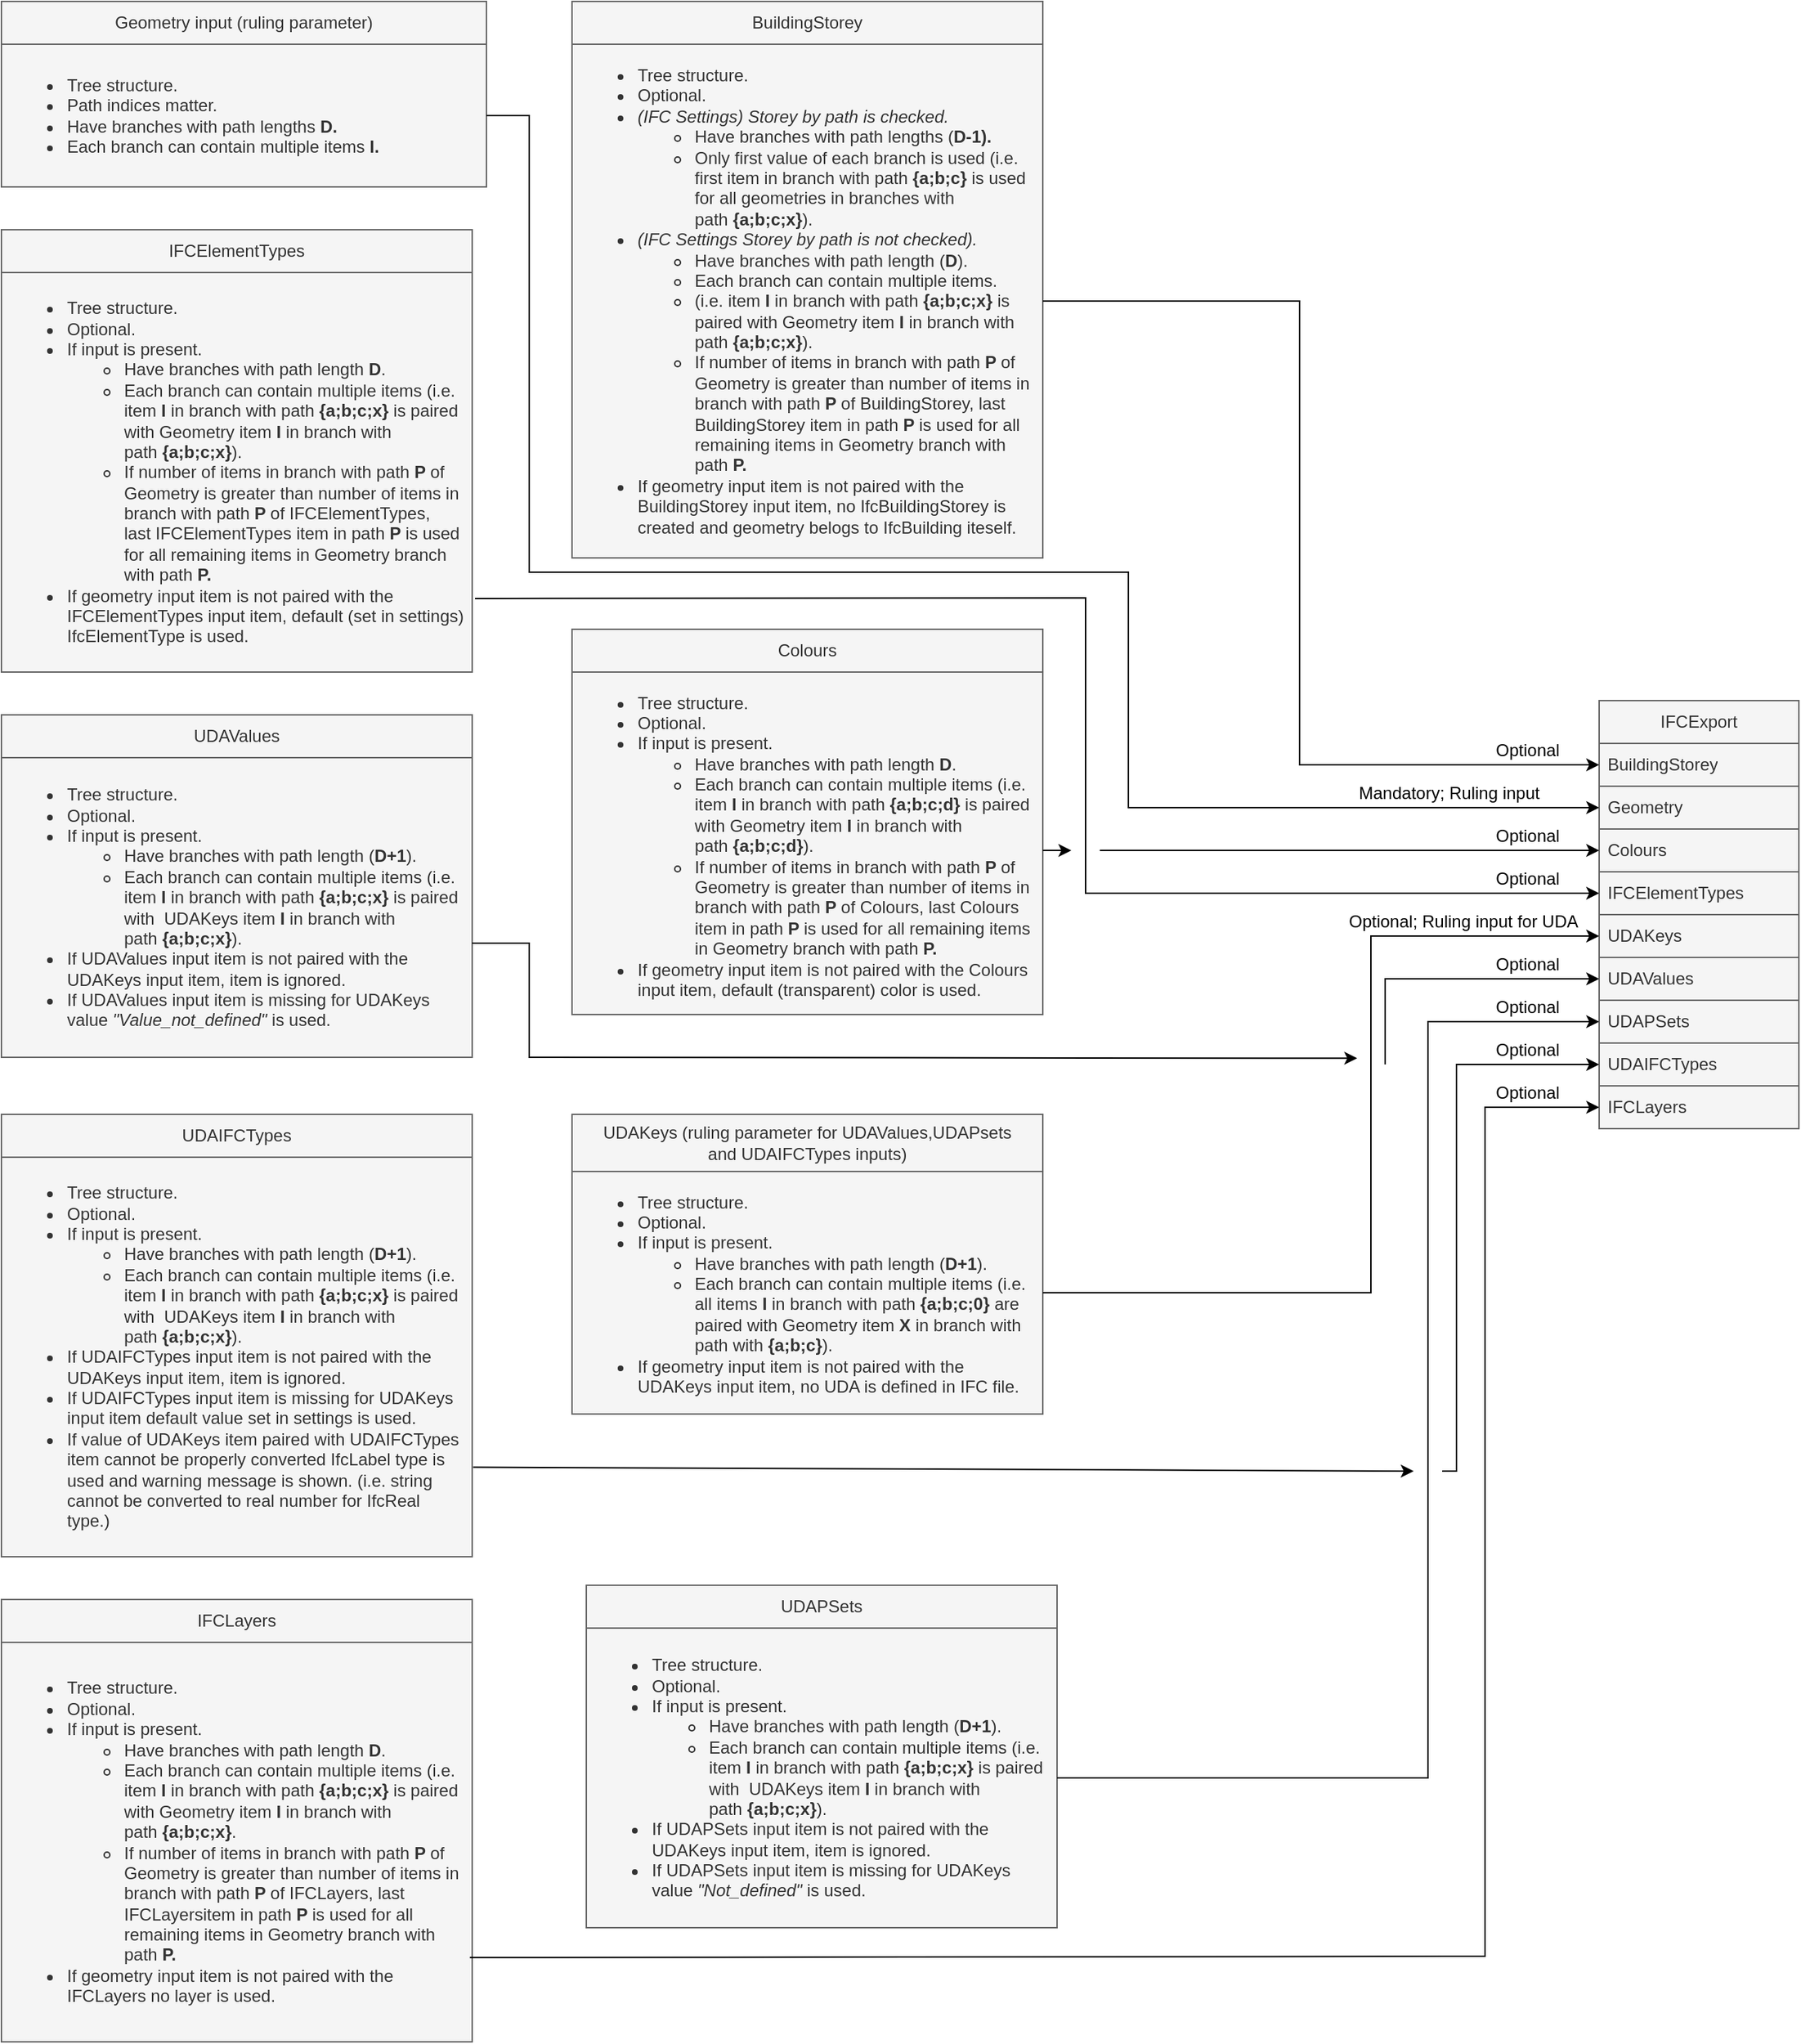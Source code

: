 <mxfile version="23.1.5" type="device">
  <diagram name="Page-1" id="8zU2l6T-Sbavtctgjgfz">
    <mxGraphModel dx="3457" dy="2635" grid="1" gridSize="10" guides="1" tooltips="1" connect="1" arrows="1" fold="1" page="1" pageScale="1" pageWidth="850" pageHeight="1100" math="0" shadow="0">
      <root>
        <mxCell id="0" />
        <mxCell id="1" parent="0" />
        <mxCell id="NbxyFVA988whH3VRByX9-1" value="IFCExport" style="swimlane;fontStyle=0;childLayout=stackLayout;horizontal=1;startSize=30;horizontalStack=0;resizeParent=1;resizeParentMax=0;resizeLast=0;collapsible=1;marginBottom=0;whiteSpace=wrap;html=1;rotation=0;rounded=0;strokeColor=#666666;fillColor=#f5f5f5;fontColor=#333333;" parent="1" vertex="1">
          <mxGeometry x="310" y="-580" width="140" height="300" as="geometry">
            <mxRectangle x="320" y="120" width="90" height="30" as="alternateBounds" />
          </mxGeometry>
        </mxCell>
        <mxCell id="NbxyFVA988whH3VRByX9-2" value="BuildingStorey" style="text;align=left;verticalAlign=middle;spacingLeft=4;spacingRight=4;overflow=hidden;points=[[0,0.5],[1,0.5]];portConstraint=eastwest;rotatable=0;whiteSpace=wrap;html=1;rotation=0;rounded=0;strokeColor=#666666;fillColor=#f5f5f5;fontColor=#333333;" parent="NbxyFVA988whH3VRByX9-1" vertex="1">
          <mxGeometry y="30" width="140" height="30" as="geometry" />
        </mxCell>
        <mxCell id="NbxyFVA988whH3VRByX9-3" value="Geometry" style="text;align=left;verticalAlign=middle;spacingLeft=4;spacingRight=4;overflow=hidden;points=[[0,0.5],[1,0.5]];portConstraint=eastwest;rotatable=0;whiteSpace=wrap;html=1;rotation=0;rounded=0;strokeColor=#666666;fillColor=#f5f5f5;fontColor=#333333;" parent="NbxyFVA988whH3VRByX9-1" vertex="1">
          <mxGeometry y="60" width="140" height="30" as="geometry" />
        </mxCell>
        <mxCell id="bsFWMnZwvuXCQbmCdaHQ-5" value="Colours" style="text;align=left;verticalAlign=middle;spacingLeft=4;spacingRight=4;overflow=hidden;points=[[0,0.5],[1,0.5]];portConstraint=eastwest;rotatable=0;whiteSpace=wrap;html=1;rotation=0;rounded=0;strokeColor=#666666;fillColor=#f5f5f5;fontColor=#333333;" parent="NbxyFVA988whH3VRByX9-1" vertex="1">
          <mxGeometry y="90" width="140" height="30" as="geometry" />
        </mxCell>
        <mxCell id="bsFWMnZwvuXCQbmCdaHQ-6" value="IFCElementTypes" style="text;align=left;verticalAlign=middle;spacingLeft=4;spacingRight=4;overflow=hidden;points=[[0,0.5],[1,0.5]];portConstraint=eastwest;rotatable=0;whiteSpace=wrap;html=1;rotation=0;rounded=0;strokeColor=#666666;fillColor=#f5f5f5;fontColor=#333333;" parent="NbxyFVA988whH3VRByX9-1" vertex="1">
          <mxGeometry y="120" width="140" height="30" as="geometry" />
        </mxCell>
        <mxCell id="bsFWMnZwvuXCQbmCdaHQ-11" value="UDAKeys" style="text;align=left;verticalAlign=middle;spacingLeft=4;spacingRight=4;overflow=hidden;points=[[0,0.5],[1,0.5]];portConstraint=eastwest;rotatable=0;whiteSpace=wrap;html=1;rotation=0;rounded=0;strokeColor=#666666;fillColor=#f5f5f5;fontColor=#333333;" parent="NbxyFVA988whH3VRByX9-1" vertex="1">
          <mxGeometry y="150" width="140" height="30" as="geometry" />
        </mxCell>
        <mxCell id="bsFWMnZwvuXCQbmCdaHQ-12" value="UDAValues" style="text;align=left;verticalAlign=middle;spacingLeft=4;spacingRight=4;overflow=hidden;points=[[0,0.5],[1,0.5]];portConstraint=eastwest;rotatable=0;whiteSpace=wrap;html=1;rotation=0;rounded=0;strokeColor=#666666;fillColor=#f5f5f5;fontColor=#333333;" parent="NbxyFVA988whH3VRByX9-1" vertex="1">
          <mxGeometry y="180" width="140" height="30" as="geometry" />
        </mxCell>
        <mxCell id="bsFWMnZwvuXCQbmCdaHQ-13" value="UDAPSets" style="text;align=left;verticalAlign=middle;spacingLeft=4;spacingRight=4;overflow=hidden;points=[[0,0.5],[1,0.5]];portConstraint=eastwest;rotatable=0;whiteSpace=wrap;html=1;rotation=0;rounded=0;strokeColor=#666666;fillColor=#f5f5f5;fontColor=#333333;" parent="NbxyFVA988whH3VRByX9-1" vertex="1">
          <mxGeometry y="210" width="140" height="30" as="geometry" />
        </mxCell>
        <mxCell id="bsFWMnZwvuXCQbmCdaHQ-14" value="UDAIFCTypes" style="text;align=left;verticalAlign=middle;spacingLeft=4;spacingRight=4;overflow=hidden;points=[[0,0.5],[1,0.5]];portConstraint=eastwest;rotatable=0;whiteSpace=wrap;html=1;rotation=0;rounded=0;strokeColor=#666666;fillColor=#f5f5f5;fontColor=#333333;" parent="NbxyFVA988whH3VRByX9-1" vertex="1">
          <mxGeometry y="240" width="140" height="30" as="geometry" />
        </mxCell>
        <mxCell id="bsFWMnZwvuXCQbmCdaHQ-15" value="IFCLayers" style="text;align=left;verticalAlign=middle;spacingLeft=4;spacingRight=4;overflow=hidden;points=[[0,0.5],[1,0.5]];portConstraint=eastwest;rotatable=0;whiteSpace=wrap;html=1;rotation=0;rounded=0;strokeColor=#666666;fillColor=#f5f5f5;fontColor=#333333;" parent="NbxyFVA988whH3VRByX9-1" vertex="1">
          <mxGeometry y="270" width="140" height="30" as="geometry" />
        </mxCell>
        <mxCell id="bsFWMnZwvuXCQbmCdaHQ-31" value="BuildingStorey" style="swimlane;fontStyle=0;childLayout=stackLayout;horizontal=1;startSize=30;horizontalStack=0;resizeParent=1;resizeParentMax=0;resizeLast=0;collapsible=1;marginBottom=0;whiteSpace=wrap;html=1;rotation=0;rounded=0;swimlaneLine=1;strokeColor=#666666;fillColor=#f5f5f5;fontColor=#333333;" parent="1" vertex="1">
          <mxGeometry x="-410" y="-1070" width="330" height="390" as="geometry">
            <mxRectangle x="320" y="120" width="90" height="30" as="alternateBounds" />
          </mxGeometry>
        </mxCell>
        <mxCell id="bsFWMnZwvuXCQbmCdaHQ-32" value="&lt;ul&gt;&lt;li&gt;Tree structure.&lt;/li&gt;&lt;li&gt;Optional.&lt;/li&gt;&lt;li style=&quot;border-color: var(--border-color);&quot;&gt;&lt;i&gt;(IFC Settings) Storey by path is checked.&lt;/i&gt;&amp;nbsp;&lt;/li&gt;&lt;ul&gt;&lt;li&gt;Have&amp;nbsp;branches with path lengths (&lt;b&gt;D-1).&lt;/b&gt;&lt;/li&gt;&lt;/ul&gt;&lt;ul&gt;&lt;li&gt;Only first value of each branch is used (i.e. first item in branch with path&amp;nbsp;&lt;b style=&quot;background-color: initial;&quot;&gt;{a;b;c}&lt;/b&gt;&lt;span style=&quot;background-color: initial;&quot;&gt; is used for all geometries in branches with path&amp;nbsp;&lt;/span&gt;&lt;b style=&quot;background-color: initial;&quot;&gt;{a;b;c;x}&lt;/b&gt;&lt;span style=&quot;background-color: initial;&quot;&gt;).&lt;/span&gt;&lt;/li&gt;&lt;/ul&gt;&lt;li&gt;&lt;i&gt;(IFC Settings Storey by path is not checked).&lt;/i&gt;&lt;/li&gt;&lt;ul&gt;&lt;li&gt;Have branches with path length (&lt;b&gt;D&lt;/b&gt;).&lt;/li&gt;&lt;li style=&quot;border-color: var(--border-color);&quot;&gt;Each branch can contain multiple items.&lt;/li&gt;&lt;li style=&quot;border-color: var(--border-color);&quot;&gt;(i.e. item &lt;b&gt;I &lt;/b&gt;in branch with path &lt;b&gt;{a;b;c;x}&lt;/b&gt; is paired with Geometry item &lt;b&gt;I &lt;/b&gt;in branch with path&amp;nbsp;&lt;b style=&quot;border-color: var(--border-color);&quot;&gt;{a;b;c;x}&lt;/b&gt;).&lt;/li&gt;&lt;li style=&quot;border-color: var(--border-color);&quot;&gt;If number of items in branch with path &lt;b&gt;P &lt;/b&gt;of Geometry is greater than number of items in branch with path &lt;b&gt;P &lt;/b&gt;of&amp;nbsp;BuildingStorey, last BuildingStorey item in path &lt;b&gt;P &lt;/b&gt;is used for all remaining items in Geometry branch with path &lt;b&gt;P.&lt;/b&gt;&lt;/li&gt;&lt;/ul&gt;&lt;li&gt;If geometry input item is not paired with the BuildingStorey input item, no IfcBuildingStorey is created and geometry belogs to IfcBuilding iteself.&lt;/li&gt;&lt;/ul&gt;" style="text;align=left;verticalAlign=middle;spacingLeft=4;spacingRight=4;overflow=hidden;points=[[0,0.5],[1,0.5]];portConstraint=eastwest;rotatable=0;whiteSpace=wrap;html=1;rotation=0;rounded=0;glass=0;strokeColor=#666666;fillColor=#f5f5f5;fontColor=#333333;" parent="bsFWMnZwvuXCQbmCdaHQ-31" vertex="1">
          <mxGeometry y="30" width="330" height="360" as="geometry" />
        </mxCell>
        <mxCell id="bsFWMnZwvuXCQbmCdaHQ-42" value="Geometry input (ruling parameter)" style="swimlane;fontStyle=0;childLayout=stackLayout;horizontal=1;startSize=30;horizontalStack=0;resizeParent=1;resizeParentMax=0;resizeLast=0;collapsible=1;marginBottom=0;whiteSpace=wrap;html=1;rotation=0;swimlaneBody=1;rounded=0;swimlaneLine=1;strokeColor=#666666;fillColor=#f5f5f5;fontColor=#333333;" parent="1" vertex="1">
          <mxGeometry x="-810" y="-1070" width="340" height="130" as="geometry">
            <mxRectangle x="320" y="120" width="90" height="30" as="alternateBounds" />
          </mxGeometry>
        </mxCell>
        <mxCell id="bsFWMnZwvuXCQbmCdaHQ-43" value="&lt;ul&gt;&lt;li&gt;Tree structure.&lt;/li&gt;&lt;li&gt;&lt;span style=&quot;background-color: initial;&quot;&gt;Path indices matter.&lt;/span&gt;&lt;br&gt;&lt;/li&gt;&lt;li&gt;Have branches with path lengths&amp;nbsp;&lt;b&gt;D.&lt;/b&gt;&lt;/li&gt;&lt;li style=&quot;&quot;&gt;Each branch can contain multiple items &lt;b&gt;I.&lt;/b&gt;&lt;/li&gt;&lt;/ul&gt;" style="text;align=left;verticalAlign=middle;spacingLeft=4;spacingRight=4;overflow=hidden;points=[[0,0.5],[1,0.5]];portConstraint=eastwest;rotatable=0;whiteSpace=wrap;html=1;rotation=0;rounded=0;strokeColor=#666666;fillColor=#f5f5f5;fontColor=#333333;" parent="bsFWMnZwvuXCQbmCdaHQ-42" vertex="1">
          <mxGeometry y="30" width="340" height="100" as="geometry" />
        </mxCell>
        <mxCell id="bsFWMnZwvuXCQbmCdaHQ-46" value="Colours" style="swimlane;fontStyle=0;childLayout=stackLayout;horizontal=1;startSize=30;horizontalStack=0;resizeParent=1;resizeParentMax=0;resizeLast=0;collapsible=1;marginBottom=0;whiteSpace=wrap;html=1;rotation=0;rounded=0;strokeColor=#666666;fillColor=#f5f5f5;fontColor=#333333;" parent="1" vertex="1">
          <mxGeometry x="-410" y="-630" width="330" height="270" as="geometry">
            <mxRectangle x="320" y="120" width="90" height="30" as="alternateBounds" />
          </mxGeometry>
        </mxCell>
        <mxCell id="bsFWMnZwvuXCQbmCdaHQ-47" value="&lt;ul&gt;&lt;li&gt;Tree structure.&lt;/li&gt;&lt;li&gt;Optional.&lt;/li&gt;&lt;li&gt;If input is present.&amp;nbsp;&lt;/li&gt;&lt;ul&gt;&lt;li&gt;Have branches with path length &lt;b style=&quot;background-color: initial;&quot;&gt;D&lt;/b&gt;&lt;span style=&quot;background-color: initial;&quot;&gt;.&lt;/span&gt;&lt;/li&gt;&lt;li style=&quot;border-color: var(--border-color);&quot;&gt;Each branch can contain multiple items (i.e. item &lt;b style=&quot;background-color: initial;&quot;&gt;I &lt;/b&gt;&lt;span style=&quot;background-color: initial;&quot;&gt;in branch with path &lt;b&gt;{a;b;c;d}&lt;/b&gt; is paired with Geometry item &lt;/span&gt;&lt;b style=&quot;background-color: initial;&quot;&gt;I &lt;/b&gt;&lt;span style=&quot;background-color: initial;&quot;&gt;in branch with path&amp;nbsp;&lt;b style=&quot;border-color: var(--border-color);&quot;&gt;{a;b;c;d}&lt;/b&gt;).&lt;/span&gt;&lt;/li&gt;&lt;li style=&quot;border-color: var(--border-color);&quot;&gt;If number of items in branch with path &lt;b&gt;P &lt;/b&gt;of Geometry is greater than number of items in branch with path &lt;b&gt;P &lt;/b&gt;of&amp;nbsp;Colours, last Colours item in path &lt;b&gt;P &lt;/b&gt;is used for all remaining items in Geometry branch with path &lt;b&gt;P.&lt;/b&gt;&lt;/li&gt;&lt;/ul&gt;&lt;li&gt;If geometry input item is not paired with the Colours input item, default (transparent) color is used.&lt;/li&gt;&lt;/ul&gt;" style="text;align=left;verticalAlign=middle;spacingLeft=4;spacingRight=4;overflow=hidden;points=[[0,0.5],[1,0.5]];portConstraint=eastwest;rotatable=0;whiteSpace=wrap;html=1;rotation=0;rounded=0;strokeColor=#666666;fillColor=#f5f5f5;fontColor=#333333;" parent="bsFWMnZwvuXCQbmCdaHQ-46" vertex="1">
          <mxGeometry y="30" width="330" height="240" as="geometry" />
        </mxCell>
        <mxCell id="bsFWMnZwvuXCQbmCdaHQ-49" value="IFCLayers" style="swimlane;fontStyle=0;childLayout=stackLayout;horizontal=1;startSize=30;horizontalStack=0;resizeParent=1;resizeParentMax=0;resizeLast=0;collapsible=1;marginBottom=0;whiteSpace=wrap;html=1;rotation=0;rounded=0;strokeColor=#666666;fillColor=#f5f5f5;fontColor=#333333;" parent="1" vertex="1">
          <mxGeometry x="-810" y="50" width="330" height="310" as="geometry">
            <mxRectangle x="320" y="120" width="90" height="30" as="alternateBounds" />
          </mxGeometry>
        </mxCell>
        <mxCell id="bsFWMnZwvuXCQbmCdaHQ-50" value="&lt;ul&gt;&lt;li&gt;Tree structure.&lt;/li&gt;&lt;li&gt;Optional.&lt;/li&gt;&lt;li&gt;If input is present.&amp;nbsp;&lt;/li&gt;&lt;ul&gt;&lt;li&gt;Have branches with path length &lt;b style=&quot;background-color: initial;&quot;&gt;D&lt;/b&gt;&lt;span style=&quot;background-color: initial;&quot;&gt;.&lt;/span&gt;&lt;/li&gt;&lt;li style=&quot;border-color: var(--border-color);&quot;&gt;Each branch can contain multiple items (i.e. item &lt;b style=&quot;background-color: initial;&quot;&gt;I &lt;/b&gt;&lt;span style=&quot;background-color: initial;&quot;&gt;in branch with path&amp;nbsp;&lt;/span&gt;&lt;b style=&quot;background-color: initial; border-color: var(--border-color);&quot;&gt;{a;b;c;x}&lt;/b&gt;&lt;span style=&quot;background-color: initial;&quot;&gt;&amp;nbsp;is paired with Geometry item &lt;/span&gt;&lt;b style=&quot;background-color: initial;&quot;&gt;I &lt;/b&gt;&lt;span style=&quot;background-color: initial;&quot;&gt;in branch with path&amp;nbsp;&lt;b style=&quot;border-color: var(--border-color); background-color: initial;&quot;&gt;{a;b;c;x}&lt;/b&gt;.&lt;/span&gt;&lt;/li&gt;&lt;li style=&quot;border-color: var(--border-color);&quot;&gt;If number of items in branch with path &lt;b&gt;P &lt;/b&gt;of Geometry is greater than number of items in branch with path &lt;b&gt;P &lt;/b&gt;of&amp;nbsp;IFCLayers, last IFCLayersitem in path &lt;b&gt;P &lt;/b&gt;is used for all remaining items in Geometry branch with path &lt;b&gt;P.&lt;/b&gt;&lt;/li&gt;&lt;/ul&gt;&lt;li&gt;If geometry input item is not paired with the IFCLayers no layer is used.&lt;/li&gt;&lt;/ul&gt;" style="text;align=left;verticalAlign=middle;spacingLeft=4;spacingRight=4;overflow=hidden;points=[[0,0.5],[1,0.5]];portConstraint=eastwest;rotatable=0;whiteSpace=wrap;html=1;rotation=0;rounded=0;strokeColor=#666666;fillColor=#f5f5f5;fontColor=#333333;" parent="bsFWMnZwvuXCQbmCdaHQ-49" vertex="1">
          <mxGeometry y="30" width="330" height="280" as="geometry" />
        </mxCell>
        <mxCell id="bsFWMnZwvuXCQbmCdaHQ-53" style="edgeStyle=none;rounded=0;orthogonalLoop=1;jettySize=auto;html=1;entryX=0;entryY=0.5;entryDx=0;entryDy=0;exitX=1;exitY=0.5;exitDx=0;exitDy=0;fontColor=default;strokeColor=#000000;" parent="1" source="bsFWMnZwvuXCQbmCdaHQ-43" target="NbxyFVA988whH3VRByX9-3" edge="1">
          <mxGeometry relative="1" as="geometry">
            <Array as="points">
              <mxPoint x="-440" y="-990" />
              <mxPoint x="-440" y="-670" />
              <mxPoint x="-230" y="-670" />
              <mxPoint x="-20" y="-670" />
              <mxPoint x="-20" y="-505" />
            </Array>
          </mxGeometry>
        </mxCell>
        <mxCell id="bsFWMnZwvuXCQbmCdaHQ-54" style="edgeStyle=none;rounded=0;orthogonalLoop=1;jettySize=auto;html=1;entryX=0;entryY=0.5;entryDx=0;entryDy=0;exitX=1;exitY=0.5;exitDx=0;exitDy=0;fontColor=default;strokeColor=#000000;fillColor=#f5f5f5;" parent="1" source="bsFWMnZwvuXCQbmCdaHQ-32" target="NbxyFVA988whH3VRByX9-2" edge="1">
          <mxGeometry relative="1" as="geometry">
            <mxPoint x="130" y="-634" as="sourcePoint" />
            <Array as="points">
              <mxPoint x="100" y="-860" />
              <mxPoint x="100" y="-535" />
            </Array>
          </mxGeometry>
        </mxCell>
        <mxCell id="bsFWMnZwvuXCQbmCdaHQ-56" style="edgeStyle=none;rounded=0;orthogonalLoop=1;jettySize=auto;html=1;entryX=0;entryY=0.5;entryDx=0;entryDy=0;exitX=0.995;exitY=0.789;exitDx=0;exitDy=0;exitPerimeter=0;fontColor=default;strokeColor=#000000;" parent="1" source="bsFWMnZwvuXCQbmCdaHQ-50" target="bsFWMnZwvuXCQbmCdaHQ-15" edge="1">
          <mxGeometry relative="1" as="geometry">
            <mxPoint x="180" y="-270" as="targetPoint" />
            <Array as="points">
              <mxPoint x="230" y="300" />
              <mxPoint x="230" y="-295" />
            </Array>
          </mxGeometry>
        </mxCell>
        <mxCell id="bsFWMnZwvuXCQbmCdaHQ-57" value="IFCElementTypes" style="swimlane;fontStyle=0;childLayout=stackLayout;horizontal=1;startSize=30;horizontalStack=0;resizeParent=1;resizeParentMax=0;resizeLast=0;collapsible=1;marginBottom=0;whiteSpace=wrap;html=1;rotation=0;rounded=0;strokeColor=#666666;fillColor=#f5f5f5;fontColor=#333333;" parent="1" vertex="1">
          <mxGeometry x="-810" y="-910" width="330" height="310" as="geometry">
            <mxRectangle x="320" y="120" width="90" height="30" as="alternateBounds" />
          </mxGeometry>
        </mxCell>
        <mxCell id="bsFWMnZwvuXCQbmCdaHQ-58" value="&lt;ul&gt;&lt;li&gt;Tree structure.&lt;/li&gt;&lt;li&gt;Optional.&lt;/li&gt;&lt;li&gt;If input is present.&amp;nbsp;&lt;/li&gt;&lt;ul&gt;&lt;li&gt;Have branches with path length &lt;b style=&quot;background-color: initial;&quot;&gt;D&lt;/b&gt;&lt;span style=&quot;background-color: initial;&quot;&gt;.&lt;/span&gt;&lt;/li&gt;&lt;li style=&quot;border-color: var(--border-color);&quot;&gt;Each branch can contain multiple items (i.e. item &lt;b style=&quot;background-color: initial;&quot;&gt;I &lt;/b&gt;&lt;span style=&quot;background-color: initial;&quot;&gt;in branch with path&amp;nbsp;&lt;b style=&quot;border-color: var(--border-color);&quot;&gt;{a;b;c;x}&lt;/b&gt;&amp;nbsp;is paired with Geometry item &lt;/span&gt;&lt;b style=&quot;background-color: initial;&quot;&gt;I &lt;/b&gt;&lt;span style=&quot;background-color: initial;&quot;&gt;in branch with path&amp;nbsp;&lt;b style=&quot;border-color: var(--border-color);&quot;&gt;{a;b;c;x}&lt;/b&gt;).&lt;/span&gt;&lt;/li&gt;&lt;li style=&quot;border-color: var(--border-color);&quot;&gt;If number of items in branch with path &lt;b&gt;P &lt;/b&gt;of Geometry is greater than number of items in branch with path &lt;b&gt;P &lt;/b&gt;of&amp;nbsp;IFCElementTypes, last&amp;nbsp;IFCElementTypes item in path &lt;b&gt;P &lt;/b&gt;is used for all remaining items in Geometry branch with path &lt;b&gt;P.&lt;/b&gt;&lt;/li&gt;&lt;/ul&gt;&lt;li&gt;If geometry input item is not paired with the IFCElementTypes&amp;nbsp;input item, default (set in settings) IfcElementType is used.&lt;/li&gt;&lt;/ul&gt;" style="text;align=left;verticalAlign=middle;spacingLeft=4;spacingRight=4;overflow=hidden;points=[[0,0.5],[1,0.5]];portConstraint=eastwest;rotatable=0;whiteSpace=wrap;html=1;rotation=0;rounded=0;strokeColor=#666666;fillColor=#f5f5f5;fontColor=#333333;" parent="bsFWMnZwvuXCQbmCdaHQ-57" vertex="1">
          <mxGeometry y="30" width="330" height="280" as="geometry" />
        </mxCell>
        <mxCell id="bsFWMnZwvuXCQbmCdaHQ-62" value="Optional" style="text;html=1;strokeColor=none;fillColor=none;align=center;verticalAlign=middle;whiteSpace=wrap;rounded=0;rotation=0;fontColor=#000000;labelBackgroundColor=none;" parent="1" vertex="1">
          <mxGeometry x="230" y="-560" width="60" height="30" as="geometry" />
        </mxCell>
        <mxCell id="bsFWMnZwvuXCQbmCdaHQ-66" value="Mandatory; Ruling input" style="text;html=1;strokeColor=none;fillColor=none;align=center;verticalAlign=middle;whiteSpace=wrap;rounded=0;rotation=0;fontColor=#000000;labelBackgroundColor=none;" parent="1" vertex="1">
          <mxGeometry x="110" y="-530" width="190" height="30" as="geometry" />
        </mxCell>
        <mxCell id="bsFWMnZwvuXCQbmCdaHQ-67" value="Optional" style="text;html=1;strokeColor=none;fillColor=none;align=center;verticalAlign=middle;whiteSpace=wrap;rounded=0;rotation=0;fontColor=#000000;labelBackgroundColor=none;" parent="1" vertex="1">
          <mxGeometry x="230" y="-500" width="60" height="30" as="geometry" />
        </mxCell>
        <mxCell id="bsFWMnZwvuXCQbmCdaHQ-69" style="edgeStyle=none;rounded=0;orthogonalLoop=1;jettySize=auto;html=1;entryX=0;entryY=0.5;entryDx=0;entryDy=0;exitX=1.006;exitY=0.816;exitDx=0;exitDy=0;exitPerimeter=0;fontColor=default;strokeColor=#000000;" parent="1" source="bsFWMnZwvuXCQbmCdaHQ-58" target="bsFWMnZwvuXCQbmCdaHQ-6" edge="1">
          <mxGeometry relative="1" as="geometry">
            <Array as="points">
              <mxPoint x="-50" y="-652" />
              <mxPoint x="-50" y="-445" />
            </Array>
          </mxGeometry>
        </mxCell>
        <mxCell id="bsFWMnZwvuXCQbmCdaHQ-70" value="Optional" style="text;html=1;strokeColor=none;fillColor=none;align=center;verticalAlign=middle;whiteSpace=wrap;rounded=0;rotation=0;fontColor=#000000;labelBackgroundColor=none;" parent="1" vertex="1">
          <mxGeometry x="230" y="-470" width="60" height="30" as="geometry" />
        </mxCell>
        <mxCell id="bsFWMnZwvuXCQbmCdaHQ-73" value="UDAKeys (ruling parameter for UDAValues,UDAPsets&lt;br&gt;and UDAIFCTypes&amp;nbsp;inputs)" style="swimlane;fontStyle=0;childLayout=stackLayout;horizontal=1;startSize=40;horizontalStack=0;resizeParent=1;resizeParentMax=0;resizeLast=0;collapsible=1;marginBottom=0;whiteSpace=wrap;html=1;rotation=0;rounded=0;strokeColor=#666666;fillColor=#f5f5f5;fontColor=#333333;" parent="1" vertex="1">
          <mxGeometry x="-410" y="-290" width="330" height="210" as="geometry">
            <mxRectangle x="555" y="460" width="90" height="30" as="alternateBounds" />
          </mxGeometry>
        </mxCell>
        <mxCell id="bsFWMnZwvuXCQbmCdaHQ-74" value="&lt;ul&gt;&lt;li&gt;Tree structure.&lt;/li&gt;&lt;li&gt;Optional.&lt;/li&gt;&lt;li&gt;If input is present.&amp;nbsp;&lt;/li&gt;&lt;ul&gt;&lt;li&gt;Have branches with path length (&lt;b style=&quot;background-color: initial;&quot;&gt;D+1&lt;/b&gt;&lt;span style=&quot;background-color: initial;&quot;&gt;).&lt;/span&gt;&lt;/li&gt;&lt;li style=&quot;border-color: var(--border-color);&quot;&gt;Each branch can contain multiple items (i.e. all items&amp;nbsp;&lt;b style=&quot;background-color: initial;&quot;&gt;I &lt;/b&gt;&lt;span style=&quot;background-color: initial;&quot;&gt;in branch with path&amp;nbsp;&lt;/span&gt;&lt;span style=&quot;background-color: initial;&quot;&gt;&lt;b style=&quot;border-color: var(--border-color); background-color: initial;&quot;&gt;{a;b;c;0}&lt;/b&gt;&amp;nbsp;are paired with Geometry item &lt;/span&gt;&lt;b style=&quot;background-color: initial;&quot;&gt;X&amp;nbsp;&lt;/b&gt;&lt;span style=&quot;background-color: initial;&quot;&gt;in branch with path with&amp;nbsp;&lt;b style=&quot;border-color: var(--border-color); background-color: initial;&quot;&gt;{a;b;c}&lt;/b&gt;).&lt;/span&gt;&lt;/li&gt;&lt;/ul&gt;&lt;li&gt;If geometry input item is not paired with the UDAKeys input item, no UDA is defined in IFC file.&lt;/li&gt;&lt;/ul&gt;" style="text;align=left;verticalAlign=middle;spacingLeft=4;spacingRight=4;overflow=hidden;points=[[0,0.5],[1,0.5]];portConstraint=eastwest;rotatable=0;whiteSpace=wrap;html=1;rotation=0;rounded=0;strokeColor=#666666;fillColor=#f5f5f5;fontColor=#333333;" parent="bsFWMnZwvuXCQbmCdaHQ-73" vertex="1">
          <mxGeometry y="40" width="330" height="170" as="geometry" />
        </mxCell>
        <mxCell id="bsFWMnZwvuXCQbmCdaHQ-75" style="edgeStyle=none;rounded=0;orthogonalLoop=1;jettySize=auto;html=1;entryX=0;entryY=0.5;entryDx=0;entryDy=0;fontColor=default;strokeColor=#000000;" parent="1" source="bsFWMnZwvuXCQbmCdaHQ-74" target="bsFWMnZwvuXCQbmCdaHQ-11" edge="1">
          <mxGeometry relative="1" as="geometry">
            <Array as="points">
              <mxPoint x="150" y="-165" />
              <mxPoint x="150" y="-415" />
            </Array>
          </mxGeometry>
        </mxCell>
        <mxCell id="bsFWMnZwvuXCQbmCdaHQ-76" value="Optional; Ruling input for UDA" style="text;html=1;strokeColor=none;fillColor=none;align=center;verticalAlign=middle;whiteSpace=wrap;rounded=0;rotation=0;fontColor=#000000;labelBackgroundColor=none;" parent="1" vertex="1">
          <mxGeometry x="120" y="-440" width="190" height="30" as="geometry" />
        </mxCell>
        <mxCell id="bsFWMnZwvuXCQbmCdaHQ-77" value="UDAValues" style="swimlane;fontStyle=0;childLayout=stackLayout;horizontal=1;startSize=30;horizontalStack=0;resizeParent=1;resizeParentMax=0;resizeLast=0;collapsible=1;marginBottom=0;whiteSpace=wrap;html=1;rotation=0;rounded=0;strokeColor=#666666;fillColor=#f5f5f5;fontColor=#333333;" parent="1" vertex="1">
          <mxGeometry x="-810" y="-570" width="330" height="240" as="geometry">
            <mxRectangle x="555" y="460" width="90" height="30" as="alternateBounds" />
          </mxGeometry>
        </mxCell>
        <mxCell id="bsFWMnZwvuXCQbmCdaHQ-78" value="&lt;ul&gt;&lt;li&gt;Tree structure.&lt;/li&gt;&lt;li&gt;Optional.&lt;/li&gt;&lt;li&gt;If input is present.&amp;nbsp;&lt;/li&gt;&lt;ul&gt;&lt;li&gt;Have branches with path length (&lt;b style=&quot;background-color: initial;&quot;&gt;D+1&lt;/b&gt;&lt;span style=&quot;background-color: initial;&quot;&gt;).&lt;/span&gt;&lt;/li&gt;&lt;li style=&quot;border-color: var(--border-color);&quot;&gt;Each branch can contain multiple items (i.e. item&amp;nbsp;&lt;b style=&quot;background-color: initial;&quot;&gt;I &lt;/b&gt;&lt;span style=&quot;background-color: initial;&quot;&gt;in branch with path&amp;nbsp;&lt;/span&gt;&lt;b style=&quot;background-color: initial; border-color: var(--border-color);&quot;&gt;{a;b;c;x}&lt;/b&gt;&lt;span style=&quot;background-color: initial;&quot;&gt;&amp;nbsp;is paired with&amp;nbsp; UDAKeys item &lt;/span&gt;&lt;b style=&quot;background-color: initial;&quot;&gt;I&amp;nbsp;&lt;/b&gt;&lt;span style=&quot;background-color: initial;&quot;&gt;in branch with path&amp;nbsp;&lt;/span&gt;&lt;b style=&quot;background-color: initial; border-color: var(--border-color);&quot;&gt;{a;b;c;x}&lt;/b&gt;&lt;span style=&quot;background-color: initial;&quot;&gt;).&lt;/span&gt;&lt;/li&gt;&lt;/ul&gt;&lt;li&gt;If UDAValues input item is not paired with the UDAKeys input item, item is ignored.&lt;/li&gt;&lt;li&gt;If UDAValues input item is missing for UDAKeys value &lt;i&gt;&quot;Value_not_defined&quot; &lt;/i&gt;is used.&lt;/li&gt;&lt;/ul&gt;" style="text;align=left;verticalAlign=middle;spacingLeft=4;spacingRight=4;overflow=hidden;points=[[0,0.5],[1,0.5]];portConstraint=eastwest;rotatable=0;whiteSpace=wrap;html=1;rotation=0;rounded=0;strokeColor=#666666;fillColor=#f5f5f5;fontColor=#333333;" parent="bsFWMnZwvuXCQbmCdaHQ-77" vertex="1">
          <mxGeometry y="30" width="330" height="210" as="geometry" />
        </mxCell>
        <mxCell id="bsFWMnZwvuXCQbmCdaHQ-79" style="edgeStyle=none;rounded=0;orthogonalLoop=1;jettySize=auto;html=1;entryX=0;entryY=0.5;entryDx=0;entryDy=0;exitX=1;exitY=0.5;exitDx=0;exitDy=0;fontColor=default;strokeColor=#000000;" parent="1" source="bsFWMnZwvuXCQbmCdaHQ-91" target="bsFWMnZwvuXCQbmCdaHQ-12" edge="1">
          <mxGeometry relative="1" as="geometry">
            <mxPoint x="-480" y="-410" as="sourcePoint" />
            <Array as="points">
              <mxPoint x="160" y="-330" />
              <mxPoint x="160" y="-385" />
            </Array>
          </mxGeometry>
        </mxCell>
        <mxCell id="bsFWMnZwvuXCQbmCdaHQ-80" value="Optional" style="text;html=1;strokeColor=none;fillColor=none;align=center;verticalAlign=middle;whiteSpace=wrap;rounded=0;rotation=0;fontColor=#000000;labelBackgroundColor=none;" parent="1" vertex="1">
          <mxGeometry x="230" y="-410" width="60" height="30" as="geometry" />
        </mxCell>
        <mxCell id="bsFWMnZwvuXCQbmCdaHQ-81" value="UDAPSets" style="swimlane;fontStyle=0;childLayout=stackLayout;horizontal=1;startSize=30;horizontalStack=0;resizeParent=1;resizeParentMax=0;resizeLast=0;collapsible=1;marginBottom=0;whiteSpace=wrap;html=1;rotation=0;rounded=0;strokeColor=#666666;fillColor=#f5f5f5;fontColor=#333333;" parent="1" vertex="1">
          <mxGeometry x="-400" y="40" width="330" height="240" as="geometry">
            <mxRectangle x="555" y="460" width="90" height="30" as="alternateBounds" />
          </mxGeometry>
        </mxCell>
        <mxCell id="bsFWMnZwvuXCQbmCdaHQ-82" value="&lt;ul&gt;&lt;li&gt;Tree structure.&lt;/li&gt;&lt;li&gt;Optional.&lt;/li&gt;&lt;li&gt;If input is present.&amp;nbsp;&lt;/li&gt;&lt;ul&gt;&lt;li&gt;Have branches with path length (&lt;b style=&quot;background-color: initial;&quot;&gt;D+1&lt;/b&gt;&lt;span style=&quot;background-color: initial;&quot;&gt;).&lt;/span&gt;&lt;/li&gt;&lt;li style=&quot;border-color: var(--border-color);&quot;&gt;Each branch can contain multiple items (i.e. item&amp;nbsp;&lt;b style=&quot;background-color: initial;&quot;&gt;I &lt;/b&gt;&lt;span style=&quot;background-color: initial;&quot;&gt;in branch with path&amp;nbsp;&lt;b style=&quot;border-color: var(--border-color); background-color: initial;&quot;&gt;{a;b;c;x}&lt;/b&gt;&lt;/span&gt;&lt;span style=&quot;background-color: initial;&quot;&gt;&amp;nbsp;is paired with&amp;nbsp; UDAKeys item &lt;/span&gt;&lt;b style=&quot;background-color: initial;&quot;&gt;I&amp;nbsp;&lt;/b&gt;&lt;span style=&quot;background-color: initial;&quot;&gt;in branch with path&amp;nbsp;&lt;b style=&quot;border-color: var(--border-color); background-color: initial;&quot;&gt;{a;b;c;x}&lt;/b&gt;).&lt;/span&gt;&lt;/li&gt;&lt;/ul&gt;&lt;li&gt;If&amp;nbsp;UDAPSets input item is not paired with the UDAKeys input item, item is ignored.&lt;/li&gt;&lt;li&gt;If UDAPSets input item is missing for UDAKeys value &lt;i&gt;&quot;Not_defined&quot; &lt;/i&gt;is used.&lt;/li&gt;&lt;/ul&gt;" style="text;align=left;verticalAlign=middle;spacingLeft=4;spacingRight=4;overflow=hidden;points=[[0,0.5],[1,0.5]];portConstraint=eastwest;rotatable=0;whiteSpace=wrap;html=1;rotation=0;strokeColor=#666666;fillColor=#f5f5f5;fontColor=#333333;" parent="bsFWMnZwvuXCQbmCdaHQ-81" vertex="1">
          <mxGeometry y="30" width="330" height="210" as="geometry" />
        </mxCell>
        <mxCell id="bsFWMnZwvuXCQbmCdaHQ-83" style="edgeStyle=none;rounded=0;orthogonalLoop=1;jettySize=auto;html=1;entryX=0;entryY=0.5;entryDx=0;entryDy=0;fontColor=default;strokeColor=#000000;" parent="1" source="bsFWMnZwvuXCQbmCdaHQ-82" target="bsFWMnZwvuXCQbmCdaHQ-13" edge="1">
          <mxGeometry relative="1" as="geometry">
            <Array as="points">
              <mxPoint x="190" y="175" />
              <mxPoint x="190" y="-355" />
            </Array>
          </mxGeometry>
        </mxCell>
        <mxCell id="bsFWMnZwvuXCQbmCdaHQ-84" value="Optional" style="text;html=1;strokeColor=none;fillColor=none;align=center;verticalAlign=middle;whiteSpace=wrap;rounded=0;rotation=0;fontColor=#000000;labelBackgroundColor=none;" parent="1" vertex="1">
          <mxGeometry x="230" y="-380" width="60" height="30" as="geometry" />
        </mxCell>
        <mxCell id="bsFWMnZwvuXCQbmCdaHQ-85" value="UDAIFCTypes" style="swimlane;fontStyle=0;childLayout=stackLayout;horizontal=1;startSize=30;horizontalStack=0;resizeParent=1;resizeParentMax=0;resizeLast=0;collapsible=1;marginBottom=0;whiteSpace=wrap;html=1;rotation=0;rounded=0;strokeColor=#666666;fillColor=#f5f5f5;fontColor=#333333;" parent="1" vertex="1">
          <mxGeometry x="-810" y="-290" width="330" height="310" as="geometry">
            <mxRectangle x="555" y="460" width="90" height="30" as="alternateBounds" />
          </mxGeometry>
        </mxCell>
        <mxCell id="bsFWMnZwvuXCQbmCdaHQ-86" value="&lt;ul&gt;&lt;li&gt;Tree structure.&lt;/li&gt;&lt;li&gt;Optional.&lt;/li&gt;&lt;li&gt;If input is present.&amp;nbsp;&lt;/li&gt;&lt;ul&gt;&lt;li&gt;Have branches with path length (&lt;b style=&quot;background-color: initial;&quot;&gt;D+1&lt;/b&gt;&lt;span style=&quot;background-color: initial;&quot;&gt;).&lt;/span&gt;&lt;/li&gt;&lt;li style=&quot;border-color: var(--border-color);&quot;&gt;Each branch can contain multiple items (i.e. item&amp;nbsp;&lt;b style=&quot;border-color: var(--border-color); background-color: initial;&quot;&gt;I&amp;nbsp;&lt;/b&gt;in branch with path&amp;nbsp;&lt;b style=&quot;border-color: var(--border-color); background-color: initial;&quot;&gt;{a;b;c;x}&lt;/b&gt;&lt;span style=&quot;border-color: var(--border-color); background-color: initial;&quot;&gt;&amp;nbsp;is paired with&amp;nbsp; UDAKeys item&amp;nbsp;&lt;/span&gt;&lt;b style=&quot;border-color: var(--border-color); background-color: initial;&quot;&gt;I&amp;nbsp;&lt;/b&gt;&lt;span style=&quot;border-color: var(--border-color); background-color: initial;&quot;&gt;in branch with path&amp;nbsp;&lt;/span&gt;&lt;b style=&quot;border-color: var(--border-color); background-color: initial;&quot;&gt;{a;b;c;x}&lt;/b&gt;&lt;span style=&quot;border-color: var(--border-color); background-color: initial;&quot;&gt;).&lt;/span&gt;&lt;/li&gt;&lt;/ul&gt;&lt;li&gt;If&amp;nbsp;UDAIFCTypes input item is not paired with the UDAKeys input item, item is ignored.&lt;/li&gt;&lt;li&gt;If&amp;nbsp;UDAIFCTypes input item is missing for UDAKeys input item default value set in settings is used.&lt;/li&gt;&lt;li&gt;If value of UDAKeys item paired with UDAIFCTypes item cannot be properly converted IfcLabel type is used and warning message is shown. (i.e. string cannot be converted to real number for IfcReal type.)&lt;/li&gt;&lt;/ul&gt;" style="text;align=left;verticalAlign=middle;spacingLeft=4;spacingRight=4;overflow=hidden;points=[[0,0.5],[1,0.5]];portConstraint=eastwest;rotatable=0;whiteSpace=wrap;html=1;rotation=0;rounded=0;strokeColor=#666666;fillColor=#f5f5f5;fontColor=#333333;" parent="bsFWMnZwvuXCQbmCdaHQ-85" vertex="1">
          <mxGeometry y="30" width="330" height="280" as="geometry" />
        </mxCell>
        <mxCell id="bsFWMnZwvuXCQbmCdaHQ-87" style="edgeStyle=none;rounded=0;orthogonalLoop=1;jettySize=auto;html=1;entryX=0;entryY=0.5;entryDx=0;entryDy=0;exitX=1;exitY=0.5;exitDx=0;exitDy=0;fontColor=default;strokeColor=#000000;" parent="1" source="bsFWMnZwvuXCQbmCdaHQ-94" target="bsFWMnZwvuXCQbmCdaHQ-14" edge="1">
          <mxGeometry relative="1" as="geometry">
            <mxPoint x="-430" y="350" as="sourcePoint" />
            <mxPoint x="300" y="-325.0" as="targetPoint" />
            <Array as="points">
              <mxPoint x="210" y="-40" />
              <mxPoint x="210" y="-325" />
            </Array>
          </mxGeometry>
        </mxCell>
        <mxCell id="bsFWMnZwvuXCQbmCdaHQ-88" value="Optional" style="text;html=1;strokeColor=none;fillColor=none;align=center;verticalAlign=middle;whiteSpace=wrap;rounded=0;rotation=0;fontColor=#000000;labelBackgroundColor=none;" parent="1" vertex="1">
          <mxGeometry x="230" y="-350" width="60" height="30" as="geometry" />
        </mxCell>
        <mxCell id="bsFWMnZwvuXCQbmCdaHQ-89" value="Optional" style="text;html=1;strokeColor=none;fillColor=none;align=center;verticalAlign=middle;whiteSpace=wrap;rounded=0;rotation=0;fontColor=#000000;labelBackgroundColor=none;" parent="1" vertex="1">
          <mxGeometry x="230" y="-320" width="60" height="30" as="geometry" />
        </mxCell>
        <mxCell id="bsFWMnZwvuXCQbmCdaHQ-92" value="" style="edgeStyle=none;rounded=0;orthogonalLoop=1;jettySize=auto;html=1;entryX=0.019;entryY=0.356;entryDx=0;entryDy=0;entryPerimeter=0;fontColor=default;strokeColor=#000000;" parent="1" target="bsFWMnZwvuXCQbmCdaHQ-91" edge="1">
          <mxGeometry relative="1" as="geometry">
            <mxPoint x="-480" y="-410" as="sourcePoint" />
            <mxPoint x="310" y="-385" as="targetPoint" />
            <Array as="points">
              <mxPoint x="-440" y="-410" />
              <mxPoint x="-440" y="-330" />
            </Array>
          </mxGeometry>
        </mxCell>
        <mxCell id="bsFWMnZwvuXCQbmCdaHQ-91" value="&amp;nbsp;" style="text;html=1;strokeColor=none;fillColor=none;align=center;verticalAlign=middle;whiteSpace=wrap;rounded=0;fontColor=default;" parent="1" vertex="1">
          <mxGeometry x="140" y="-340" width="20" height="30" as="geometry" />
        </mxCell>
        <mxCell id="bsFWMnZwvuXCQbmCdaHQ-95" value="" style="edgeStyle=none;rounded=0;orthogonalLoop=1;jettySize=auto;html=1;entryX=0;entryY=0.5;entryDx=0;entryDy=0;exitX=1.002;exitY=0.776;exitDx=0;exitDy=0;exitPerimeter=0;fontColor=default;strokeColor=#000000;" parent="1" source="bsFWMnZwvuXCQbmCdaHQ-86" target="bsFWMnZwvuXCQbmCdaHQ-94" edge="1">
          <mxGeometry relative="1" as="geometry">
            <mxPoint x="-479" y="-43" as="sourcePoint" />
            <mxPoint x="310" y="-325" as="targetPoint" />
            <Array as="points" />
          </mxGeometry>
        </mxCell>
        <mxCell id="bsFWMnZwvuXCQbmCdaHQ-94" value="&amp;nbsp;" style="text;html=1;strokeColor=none;fillColor=none;align=center;verticalAlign=middle;whiteSpace=wrap;rounded=0;fontColor=default;" parent="1" vertex="1">
          <mxGeometry x="180" y="-55" width="20" height="30" as="geometry" />
        </mxCell>
        <mxCell id="bsFWMnZwvuXCQbmCdaHQ-97" value="" style="edgeStyle=none;rounded=0;orthogonalLoop=1;jettySize=auto;html=1;entryX=0;entryY=0.5;entryDx=0;entryDy=0;exitX=1;exitY=0.521;exitDx=0;exitDy=0;exitPerimeter=0;fontColor=default;strokeColor=#000000;" parent="1" source="bsFWMnZwvuXCQbmCdaHQ-47" target="bsFWMnZwvuXCQbmCdaHQ-96" edge="1">
          <mxGeometry relative="1" as="geometry">
            <mxPoint x="-80" y="-475" as="sourcePoint" />
            <mxPoint x="310" y="-475" as="targetPoint" />
            <Array as="points" />
          </mxGeometry>
        </mxCell>
        <mxCell id="wFno12nVe5wIntSJInbK-3" style="edgeStyle=orthogonalEdgeStyle;rounded=0;orthogonalLoop=1;jettySize=auto;html=1;strokeColor=#000000;" parent="1" source="bsFWMnZwvuXCQbmCdaHQ-96" target="bsFWMnZwvuXCQbmCdaHQ-5" edge="1">
          <mxGeometry relative="1" as="geometry" />
        </mxCell>
        <mxCell id="bsFWMnZwvuXCQbmCdaHQ-96" value="&amp;nbsp;" style="text;html=1;align=center;verticalAlign=middle;whiteSpace=wrap;rounded=0;fontColor=default;" parent="1" vertex="1">
          <mxGeometry x="-60" y="-490" width="20" height="30" as="geometry" />
        </mxCell>
      </root>
    </mxGraphModel>
  </diagram>
</mxfile>
